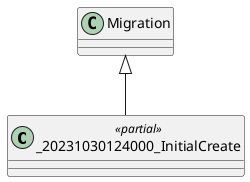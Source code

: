 @startuml
class _20231030124000_InitialCreate <<partial>> {
}
Migration <|-- _20231030124000_InitialCreate
@enduml
